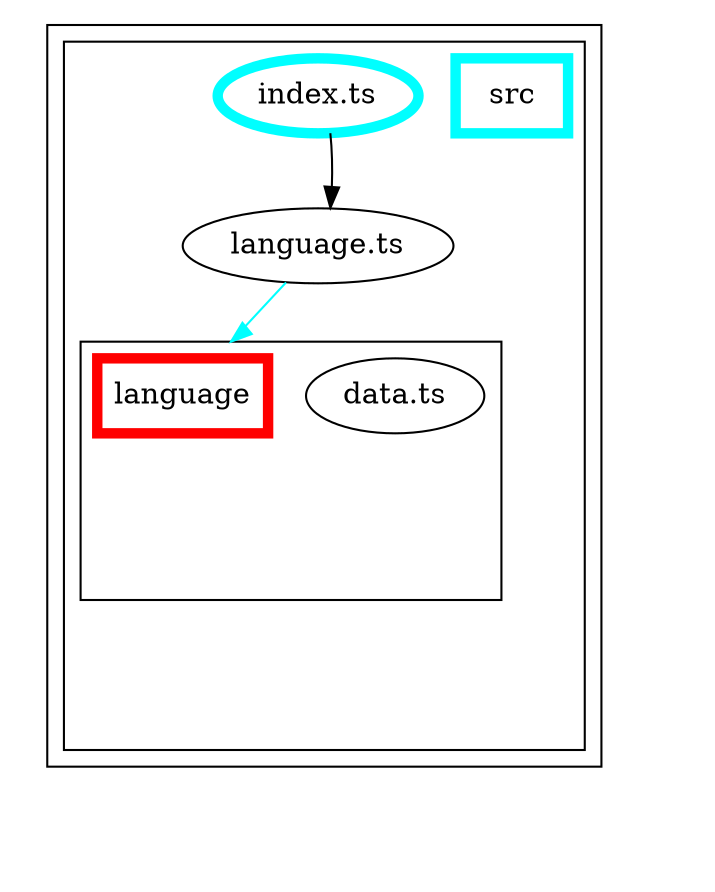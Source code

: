 digraph "dependency-graph-[object Object]" {
  compound = true;
  "dependency-graph-[object Object]" [
    style = "invis";
  ];
  "src/language.ts";
  "src/language/data.ts";
  "name_src/language";
  subgraph "cluster_src" {
    color = "#000000";
    label = "";
    "name_src" [
      penwidth = 5;
      shape = "rectangle";
      color = "#00ffff";
      label = "src";
    ];
    "exit_src" [
      style = "invis";
    ];
    subgraph "cluster_src" {
      color = "#000000";
      label = "";
      "name_src" [
        penwidth = 5;
        shape = "rectangle";
        color = "#00ffff";
        label = "src";
      ];
      "exit_src" [
        style = "invis";
      ];
      "src/index.ts" [
        label = "index.ts";
        color = "#00ffff";
        penwidth = 5;
      ];
      "src/language.ts" [
        label = "language.ts";
      ];
      subgraph "cluster_src/language" {
        color = "#000000";
        label = "";
        "name_src/language" [
          penwidth = 5;
          shape = "rectangle";
          color = "#ff0000";
          label = "language";
        ];
        "exit_src/language" [
          style = "invis";
        ];
        "src/language/data.ts" [
          label = "data.ts";
        ];
        "src/language/data.ts" -> "exit_src/language" [
          style = "invis";
        ];
      }
      "src/index.ts" -> "exit_src" [
        style = "invis";
      ];
      "src/language.ts" -> "exit_src" [
        style = "invis";
      ];
      "exit_src/language" -> "exit_src" [
        style = "invis";
      ];
    }
    "exit_src" -> "exit_src" [
      style = "invis";
    ];
    "exit_src" -> "exit_src" [
      style = "invis";
    ];
    "exit_src" -> "exit_src" [
      style = "invis";
    ];
  }
  "exit_src" -> "dependency-graph-[object Object]" [
    style = "invis";
  ];
  "src/index.ts" -> "src/language.ts" [
    style = "invis";
  ];
  "src/index.ts" -> "src/language.ts" [
    style = "solid";
    ltail = "cluster_src/index.ts";
    lhead = "cluster_src/language.ts";
    color = "black";
  ];
  "src/language.ts" -> "name_src/language" [
    style = "solid";
    ltail = "cluster_src/language.ts";
    lhead = "cluster_src/language";
    color = "#00ffff";
  ];
}